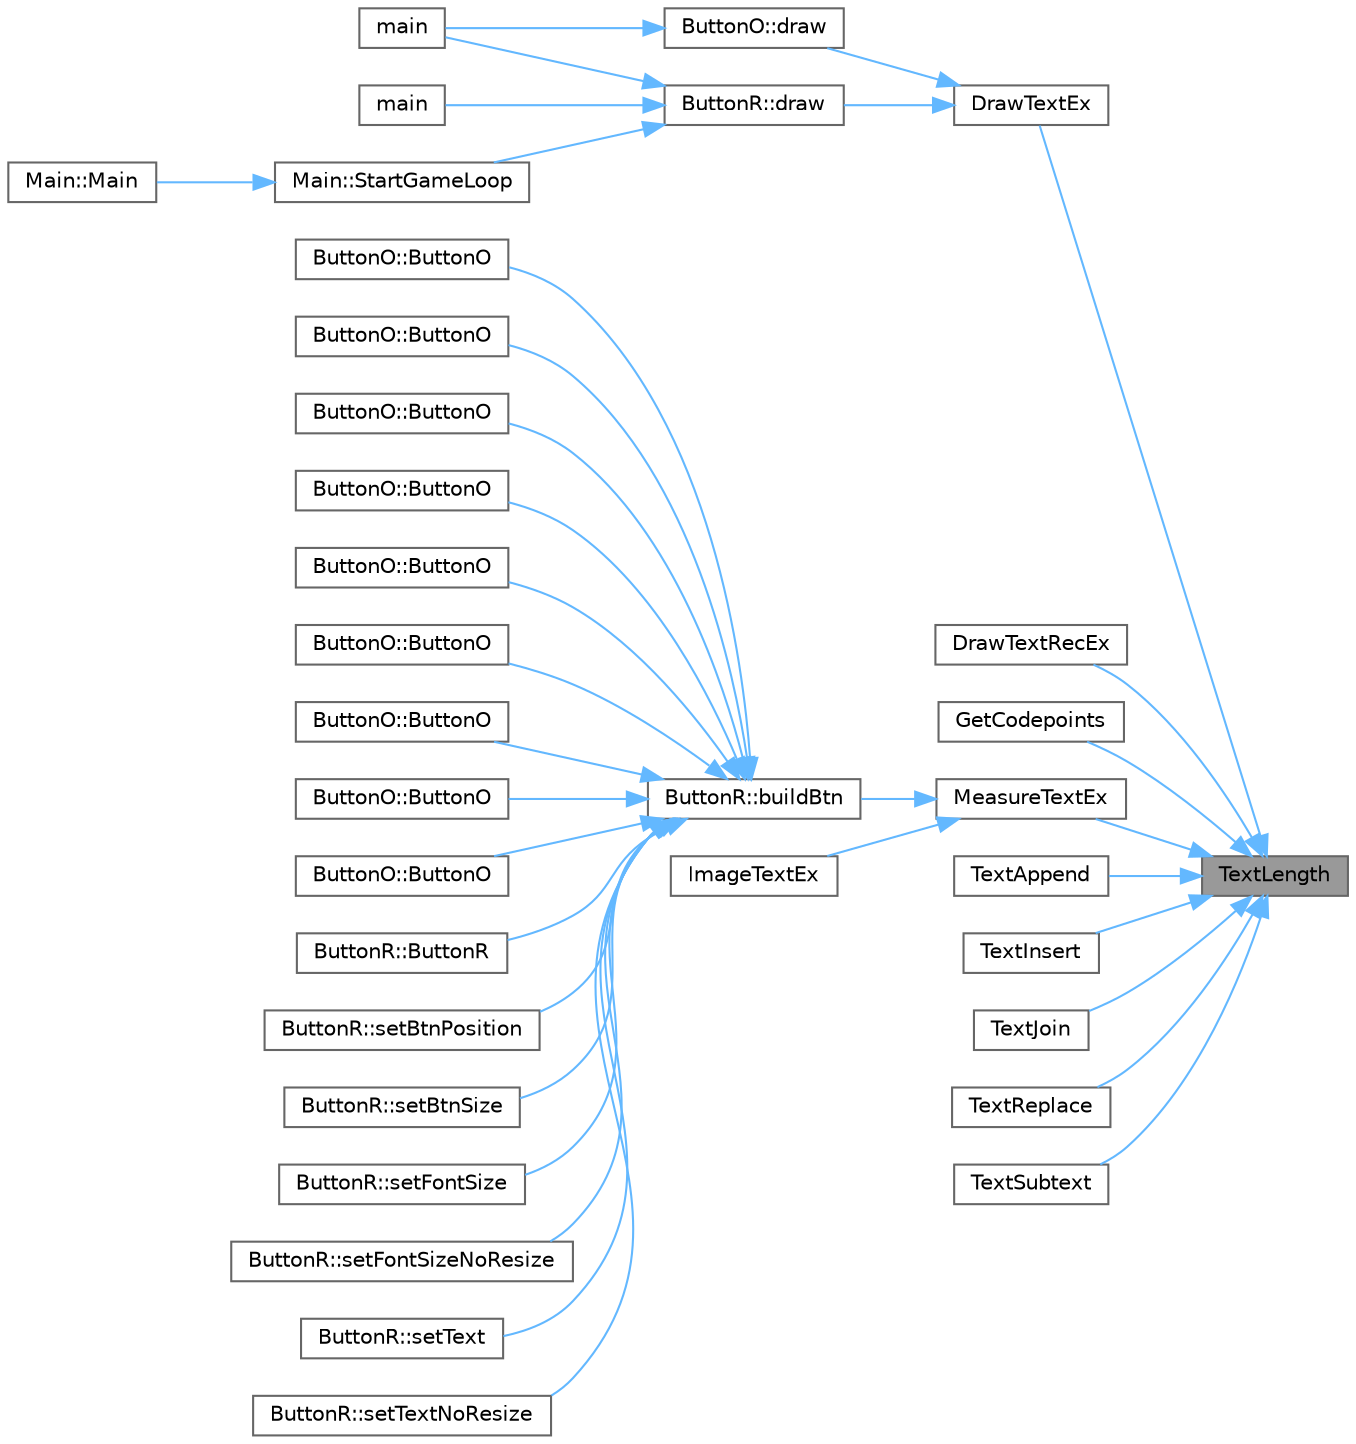 digraph "TextLength"
{
 // LATEX_PDF_SIZE
  bgcolor="transparent";
  edge [fontname=Helvetica,fontsize=10,labelfontname=Helvetica,labelfontsize=10];
  node [fontname=Helvetica,fontsize=10,shape=box,height=0.2,width=0.4];
  rankdir="RL";
  Node1 [id="Node000001",label="TextLength",height=0.2,width=0.4,color="gray40", fillcolor="grey60", style="filled", fontcolor="black",tooltip=" "];
  Node1 -> Node2 [id="edge1_Node000001_Node000002",dir="back",color="steelblue1",style="solid",tooltip=" "];
  Node2 [id="Node000002",label="DrawTextEx",height=0.2,width=0.4,color="grey40", fillcolor="white", style="filled",URL="$_old_2_classes_2lib_2rtext_8c.html#afa48e7e0974c35abf9b50f04e62ed9e7",tooltip=" "];
  Node2 -> Node3 [id="edge2_Node000002_Node000003",dir="back",color="steelblue1",style="solid",tooltip=" "];
  Node3 [id="Node000003",label="ButtonO::draw",height=0.2,width=0.4,color="grey40", fillcolor="white", style="filled",URL="$class_button_o.html#ad4c10eea08b443c4ff87e2efd11d2816",tooltip=" "];
  Node3 -> Node4 [id="edge3_Node000003_Node000004",dir="back",color="steelblue1",style="solid",tooltip=" "];
  Node4 [id="Node000004",label="main",height=0.2,width=0.4,color="grey40", fillcolor="white", style="filled",URL="$lib_2_buttons_2src_2main_8cpp.html#ae66f6b31b5ad750f1fe042a706a4e3d4",tooltip=" "];
  Node2 -> Node5 [id="edge4_Node000002_Node000005",dir="back",color="steelblue1",style="solid",tooltip=" "];
  Node5 [id="Node000005",label="ButtonR::draw",height=0.2,width=0.4,color="grey40", fillcolor="white", style="filled",URL="$class_button_r.html#ad36c81f6d7ea469f1c4849105089aaf5",tooltip=" "];
  Node5 -> Node4 [id="edge5_Node000005_Node000004",dir="back",color="steelblue1",style="solid",tooltip=" "];
  Node5 -> Node6 [id="edge6_Node000005_Node000006",dir="back",color="steelblue1",style="solid",tooltip=" "];
  Node6 [id="Node000006",label="main",height=0.2,width=0.4,color="grey40", fillcolor="white", style="filled",URL="$main_8cpp.html#a840291bc02cba5474a4cb46a9b9566fe",tooltip=" "];
  Node5 -> Node7 [id="edge7_Node000005_Node000007",dir="back",color="steelblue1",style="solid",tooltip=" "];
  Node7 [id="Node000007",label="Main::StartGameLoop",height=0.2,width=0.4,color="grey40", fillcolor="white", style="filled",URL="$class_main.html#ae41f68a79f75d932839c81505b01b365",tooltip=" "];
  Node7 -> Node8 [id="edge8_Node000007_Node000008",dir="back",color="steelblue1",style="solid",tooltip=" "];
  Node8 [id="Node000008",label="Main::Main",height=0.2,width=0.4,color="grey40", fillcolor="white", style="filled",URL="$class_main.html#a50d4361a1b613205467a441b5c40c199",tooltip=" "];
  Node1 -> Node9 [id="edge9_Node000001_Node000009",dir="back",color="steelblue1",style="solid",tooltip=" "];
  Node9 [id="Node000009",label="DrawTextRecEx",height=0.2,width=0.4,color="grey40", fillcolor="white", style="filled",URL="$_old_2_classes_2lib_2raylib_2src_2text_8c.html#aeac476138b141373d327d8b2dfa39ff9",tooltip=" "];
  Node1 -> Node10 [id="edge10_Node000001_Node000010",dir="back",color="steelblue1",style="solid",tooltip=" "];
  Node10 [id="Node000010",label="GetCodepoints",height=0.2,width=0.4,color="grey40", fillcolor="white", style="filled",URL="$_old_2_classes_2lib_2raylib_2src_2text_8c.html#a5b99070b52872d55538dd6f06ac13d5e",tooltip=" "];
  Node1 -> Node11 [id="edge11_Node000001_Node000011",dir="back",color="steelblue1",style="solid",tooltip=" "];
  Node11 [id="Node000011",label="MeasureTextEx",height=0.2,width=0.4,color="grey40", fillcolor="white", style="filled",URL="$_old_2_classes_2lib_2rtext_8c.html#a4ea62af28450b68a1c99c00a1fc562ca",tooltip=" "];
  Node11 -> Node12 [id="edge12_Node000011_Node000012",dir="back",color="steelblue1",style="solid",tooltip=" "];
  Node12 [id="Node000012",label="ButtonR::buildBtn",height=0.2,width=0.4,color="grey40", fillcolor="white", style="filled",URL="$class_button_r.html#a01be98706e1691167dd22727ccea2612",tooltip=" "];
  Node12 -> Node13 [id="edge13_Node000012_Node000013",dir="back",color="steelblue1",style="solid",tooltip=" "];
  Node13 [id="Node000013",label="ButtonO::ButtonO",height=0.2,width=0.4,color="grey40", fillcolor="white", style="filled",URL="$class_button_o.html#a219edd19a417c122f939250187a89338",tooltip=" "];
  Node12 -> Node14 [id="edge14_Node000012_Node000014",dir="back",color="steelblue1",style="solid",tooltip=" "];
  Node14 [id="Node000014",label="ButtonO::ButtonO",height=0.2,width=0.4,color="grey40", fillcolor="white", style="filled",URL="$class_button_o.html#a405badf4b11f3591eb5cb87e3109579e",tooltip=" "];
  Node12 -> Node15 [id="edge15_Node000012_Node000015",dir="back",color="steelblue1",style="solid",tooltip=" "];
  Node15 [id="Node000015",label="ButtonO::ButtonO",height=0.2,width=0.4,color="grey40", fillcolor="white", style="filled",URL="$class_button_o.html#aca327f33986c1832cead8a2be2af3a9a",tooltip=" "];
  Node12 -> Node16 [id="edge16_Node000012_Node000016",dir="back",color="steelblue1",style="solid",tooltip=" "];
  Node16 [id="Node000016",label="ButtonO::ButtonO",height=0.2,width=0.4,color="grey40", fillcolor="white", style="filled",URL="$class_button_o.html#ac0363d5cb518f1d623f4287dc856b98c",tooltip=" "];
  Node12 -> Node17 [id="edge17_Node000012_Node000017",dir="back",color="steelblue1",style="solid",tooltip=" "];
  Node17 [id="Node000017",label="ButtonO::ButtonO",height=0.2,width=0.4,color="grey40", fillcolor="white", style="filled",URL="$class_button_o.html#a4e5a9e3fc920cd05ef855e3a6e26349d",tooltip=" "];
  Node12 -> Node18 [id="edge18_Node000012_Node000018",dir="back",color="steelblue1",style="solid",tooltip=" "];
  Node18 [id="Node000018",label="ButtonO::ButtonO",height=0.2,width=0.4,color="grey40", fillcolor="white", style="filled",URL="$class_button_o.html#af06f1a3f8c5bd7c96615d58e7eee035a",tooltip=" "];
  Node12 -> Node19 [id="edge19_Node000012_Node000019",dir="back",color="steelblue1",style="solid",tooltip=" "];
  Node19 [id="Node000019",label="ButtonO::ButtonO",height=0.2,width=0.4,color="grey40", fillcolor="white", style="filled",URL="$class_button_o.html#a36ae26b159e39bcdb4f802d21003bedb",tooltip=" "];
  Node12 -> Node20 [id="edge20_Node000012_Node000020",dir="back",color="steelblue1",style="solid",tooltip=" "];
  Node20 [id="Node000020",label="ButtonO::ButtonO",height=0.2,width=0.4,color="grey40", fillcolor="white", style="filled",URL="$class_button_o.html#af12954858e13e9b37fe49f75cd30140d",tooltip=" "];
  Node12 -> Node21 [id="edge21_Node000012_Node000021",dir="back",color="steelblue1",style="solid",tooltip=" "];
  Node21 [id="Node000021",label="ButtonO::ButtonO",height=0.2,width=0.4,color="grey40", fillcolor="white", style="filled",URL="$class_button_o.html#abf71f4fd75081f531c1f7b2fa3123448",tooltip=" "];
  Node12 -> Node22 [id="edge22_Node000012_Node000022",dir="back",color="steelblue1",style="solid",tooltip=" "];
  Node22 [id="Node000022",label="ButtonR::ButtonR",height=0.2,width=0.4,color="grey40", fillcolor="white", style="filled",URL="$class_button_r.html#a6b55c7b8322cf47e8063740cabe6dead",tooltip=" "];
  Node12 -> Node23 [id="edge23_Node000012_Node000023",dir="back",color="steelblue1",style="solid",tooltip=" "];
  Node23 [id="Node000023",label="ButtonR::setBtnPosition",height=0.2,width=0.4,color="grey40", fillcolor="white", style="filled",URL="$class_button_r.html#a5750a11a964be2037777a4daf543c029",tooltip=" "];
  Node12 -> Node24 [id="edge24_Node000012_Node000024",dir="back",color="steelblue1",style="solid",tooltip=" "];
  Node24 [id="Node000024",label="ButtonR::setBtnSize",height=0.2,width=0.4,color="grey40", fillcolor="white", style="filled",URL="$class_button_r.html#a8279dbd0db624d9e90fa3008d5d0628b",tooltip=" "];
  Node12 -> Node25 [id="edge25_Node000012_Node000025",dir="back",color="steelblue1",style="solid",tooltip=" "];
  Node25 [id="Node000025",label="ButtonR::setFontSize",height=0.2,width=0.4,color="grey40", fillcolor="white", style="filled",URL="$class_button_r.html#aaac98eee3de23da1958deaab7deccd47",tooltip=" "];
  Node12 -> Node26 [id="edge26_Node000012_Node000026",dir="back",color="steelblue1",style="solid",tooltip=" "];
  Node26 [id="Node000026",label="ButtonR::setFontSizeNoResize",height=0.2,width=0.4,color="grey40", fillcolor="white", style="filled",URL="$class_button_r.html#aa8c40a6e2e5724b14e79756d583fec26",tooltip=" "];
  Node12 -> Node27 [id="edge27_Node000012_Node000027",dir="back",color="steelblue1",style="solid",tooltip=" "];
  Node27 [id="Node000027",label="ButtonR::setText",height=0.2,width=0.4,color="grey40", fillcolor="white", style="filled",URL="$class_button_r.html#a90814b9e3174c3cb539755cf01d549fc",tooltip=" "];
  Node12 -> Node28 [id="edge28_Node000012_Node000028",dir="back",color="steelblue1",style="solid",tooltip=" "];
  Node28 [id="Node000028",label="ButtonR::setTextNoResize",height=0.2,width=0.4,color="grey40", fillcolor="white", style="filled",URL="$class_button_r.html#ac505edad048984c52c300dea520abb91",tooltip=" "];
  Node11 -> Node29 [id="edge29_Node000011_Node000029",dir="back",color="steelblue1",style="solid",tooltip=" "];
  Node29 [id="Node000029",label="ImageTextEx",height=0.2,width=0.4,color="grey40", fillcolor="white", style="filled",URL="$_old_2_classes_2lib_2rtextures_8c.html#aaa472c3a8288b6056e1b01a1f49a921d",tooltip=" "];
  Node1 -> Node30 [id="edge30_Node000001_Node000030",dir="back",color="steelblue1",style="solid",tooltip=" "];
  Node30 [id="Node000030",label="TextAppend",height=0.2,width=0.4,color="grey40", fillcolor="white", style="filled",URL="$_old_2_classes_2lib_2rtext_8c.html#a30b12f937ee26c5ff847d62250dc2d2c",tooltip=" "];
  Node1 -> Node31 [id="edge31_Node000001_Node000031",dir="back",color="steelblue1",style="solid",tooltip=" "];
  Node31 [id="Node000031",label="TextInsert",height=0.2,width=0.4,color="grey40", fillcolor="white", style="filled",URL="$_old_2_classes_2lib_2rtext_8c.html#a942e58dc390f0fc698844ba73533c05d",tooltip=" "];
  Node1 -> Node32 [id="edge32_Node000001_Node000032",dir="back",color="steelblue1",style="solid",tooltip=" "];
  Node32 [id="Node000032",label="TextJoin",height=0.2,width=0.4,color="grey40", fillcolor="white", style="filled",URL="$_old_2_classes_2lib_2rtext_8c.html#a929ab4dbd523239258ed5f5b05e819e6",tooltip=" "];
  Node1 -> Node33 [id="edge33_Node000001_Node000033",dir="back",color="steelblue1",style="solid",tooltip=" "];
  Node33 [id="Node000033",label="TextReplace",height=0.2,width=0.4,color="grey40", fillcolor="white", style="filled",URL="$_old_2_classes_2lib_2rtext_8c.html#a735836f8830f42ab79ba223c90968df8",tooltip=" "];
  Node1 -> Node34 [id="edge34_Node000001_Node000034",dir="back",color="steelblue1",style="solid",tooltip=" "];
  Node34 [id="Node000034",label="TextSubtext",height=0.2,width=0.4,color="grey40", fillcolor="white", style="filled",URL="$_old_2_classes_2lib_2rtext_8c.html#aac6306c12128752bb0a04a9f2e0b399c",tooltip=" "];
}
